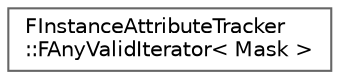 digraph "Graphical Class Hierarchy"
{
 // INTERACTIVE_SVG=YES
 // LATEX_PDF_SIZE
  bgcolor="transparent";
  edge [fontname=Helvetica,fontsize=10,labelfontname=Helvetica,labelfontsize=10];
  node [fontname=Helvetica,fontsize=10,shape=box,height=0.2,width=0.4];
  rankdir="LR";
  Node0 [id="Node000000",label="FInstanceAttributeTracker\l::FAnyValidIterator\< Mask \>",height=0.2,width=0.4,color="grey40", fillcolor="white", style="filled",URL="$d0/db5/classFInstanceAttributeTracker_1_1FAnyValidIterator.html",tooltip="Iterator for iterating tracked state with the given flags."];
}
